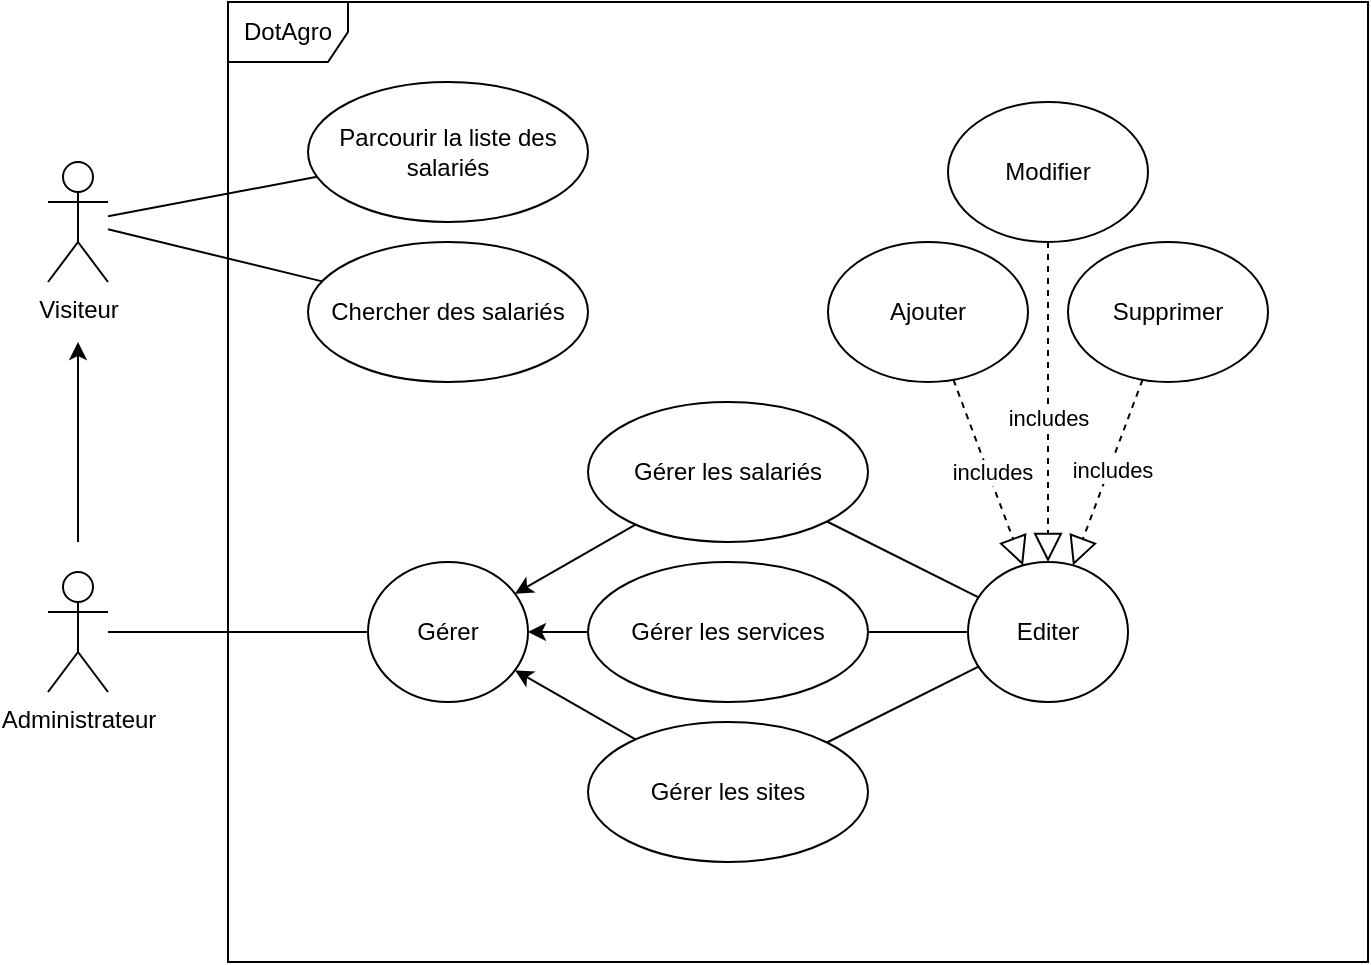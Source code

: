 <mxfile version="20.7.4" type="device"><diagram id="FTEe0YlC4lGSglfoHSPT" name="Page-1"><mxGraphModel dx="1036" dy="606" grid="1" gridSize="10" guides="1" tooltips="1" connect="1" arrows="1" fold="1" page="1" pageScale="1" pageWidth="827" pageHeight="1169" math="0" shadow="0"><root><mxCell id="0"/><mxCell id="1" parent="0"/><mxCell id="l06xFLuY74tTsUBjC4n4-1" value="Visiteur" style="shape=umlActor;verticalLabelPosition=bottom;verticalAlign=top;html=1;" parent="1" vertex="1"><mxGeometry x="150" y="200" width="30" height="60" as="geometry"/></mxCell><mxCell id="l06xFLuY74tTsUBjC4n4-3" value="DotAgro" style="shape=umlFrame;whiteSpace=wrap;html=1;" parent="1" vertex="1"><mxGeometry x="240" y="120" width="570" height="480" as="geometry"/></mxCell><mxCell id="l06xFLuY74tTsUBjC4n4-4" value="Parcourir la liste des salariés" style="ellipse;whiteSpace=wrap;html=1;" parent="1" vertex="1"><mxGeometry x="280" y="160" width="140" height="70" as="geometry"/></mxCell><mxCell id="l06xFLuY74tTsUBjC4n4-5" value="Chercher des salariés" style="ellipse;whiteSpace=wrap;html=1;" parent="1" vertex="1"><mxGeometry x="280" y="240" width="140" height="70" as="geometry"/></mxCell><mxCell id="l06xFLuY74tTsUBjC4n4-8" value="" style="endArrow=none;html=1;rounded=0;" parent="1" source="l06xFLuY74tTsUBjC4n4-1" target="l06xFLuY74tTsUBjC4n4-4" edge="1"><mxGeometry width="50" height="50" relative="1" as="geometry"><mxPoint x="120" y="400" as="sourcePoint"/><mxPoint x="170" y="350" as="targetPoint"/></mxGeometry></mxCell><mxCell id="l06xFLuY74tTsUBjC4n4-9" value="" style="endArrow=none;html=1;rounded=0;" parent="1" source="l06xFLuY74tTsUBjC4n4-1" target="l06xFLuY74tTsUBjC4n4-5" edge="1"><mxGeometry width="50" height="50" relative="1" as="geometry"><mxPoint x="150" y="430" as="sourcePoint"/><mxPoint x="200" y="380" as="targetPoint"/></mxGeometry></mxCell><mxCell id="l06xFLuY74tTsUBjC4n4-10" value="Gérer les salariés" style="ellipse;whiteSpace=wrap;html=1;" parent="1" vertex="1"><mxGeometry x="420" y="320" width="140" height="70" as="geometry"/></mxCell><mxCell id="l06xFLuY74tTsUBjC4n4-11" value="Gérer les sites" style="ellipse;whiteSpace=wrap;html=1;" parent="1" vertex="1"><mxGeometry x="420" y="480" width="140" height="70" as="geometry"/></mxCell><mxCell id="l06xFLuY74tTsUBjC4n4-12" value="Gérer les services" style="ellipse;whiteSpace=wrap;html=1;" parent="1" vertex="1"><mxGeometry x="420" y="400" width="140" height="70" as="geometry"/></mxCell><mxCell id="l06xFLuY74tTsUBjC4n4-13" value="Administrateur" style="shape=umlActor;verticalLabelPosition=bottom;verticalAlign=top;html=1;outlineConnect=0;" parent="1" vertex="1"><mxGeometry x="150" y="405" width="30" height="60" as="geometry"/></mxCell><mxCell id="l06xFLuY74tTsUBjC4n4-18" value="" style="endArrow=classic;html=1;rounded=0;" parent="1" edge="1"><mxGeometry width="50" height="50" relative="1" as="geometry"><mxPoint x="165" y="390" as="sourcePoint"/><mxPoint x="165" y="290" as="targetPoint"/></mxGeometry></mxCell><mxCell id="l06xFLuY74tTsUBjC4n4-19" value="Gérer" style="ellipse;whiteSpace=wrap;html=1;" parent="1" vertex="1"><mxGeometry x="310" y="400" width="80" height="70" as="geometry"/></mxCell><mxCell id="l06xFLuY74tTsUBjC4n4-20" value="Ajouter" style="ellipse;whiteSpace=wrap;html=1;" parent="1" vertex="1"><mxGeometry x="540" y="240" width="100" height="70" as="geometry"/></mxCell><mxCell id="l06xFLuY74tTsUBjC4n4-21" value="Modifier" style="ellipse;whiteSpace=wrap;html=1;" parent="1" vertex="1"><mxGeometry x="600" y="170" width="100" height="70" as="geometry"/></mxCell><mxCell id="l06xFLuY74tTsUBjC4n4-22" value="Supprimer" style="ellipse;whiteSpace=wrap;html=1;" parent="1" vertex="1"><mxGeometry x="660" y="240" width="100" height="70" as="geometry"/></mxCell><mxCell id="PNIRFvqUQgubtEbq8nJw-1" value="" style="endArrow=block;dashed=1;endFill=0;endSize=12;html=1;rounded=0;" parent="1" source="l06xFLuY74tTsUBjC4n4-20" target="PNIRFvqUQgubtEbq8nJw-11" edge="1"><mxGeometry width="160" relative="1" as="geometry"><mxPoint x="450" y="390" as="sourcePoint"/><mxPoint x="610" y="390" as="targetPoint"/></mxGeometry></mxCell><mxCell id="PNIRFvqUQgubtEbq8nJw-6" value="includes" style="edgeLabel;html=1;align=center;verticalAlign=middle;resizable=0;points=[];" parent="PNIRFvqUQgubtEbq8nJw-1" vertex="1" connectable="0"><mxGeometry x="-0.249" y="1" relative="1" as="geometry"><mxPoint x="5" y="11" as="offset"/></mxGeometry></mxCell><mxCell id="PNIRFvqUQgubtEbq8nJw-2" value="" style="endArrow=block;dashed=1;endFill=0;endSize=12;html=1;rounded=0;" parent="1" source="l06xFLuY74tTsUBjC4n4-21" target="PNIRFvqUQgubtEbq8nJw-11" edge="1"><mxGeometry width="160" relative="1" as="geometry"><mxPoint x="450" y="390" as="sourcePoint"/><mxPoint x="610" y="390" as="targetPoint"/></mxGeometry></mxCell><mxCell id="PNIRFvqUQgubtEbq8nJw-5" value="includes" style="edgeLabel;html=1;align=center;verticalAlign=middle;resizable=0;points=[];" parent="PNIRFvqUQgubtEbq8nJw-2" vertex="1" connectable="0"><mxGeometry x="-0.48" relative="1" as="geometry"><mxPoint y="46" as="offset"/></mxGeometry></mxCell><mxCell id="PNIRFvqUQgubtEbq8nJw-3" value="" style="endArrow=block;dashed=1;endFill=0;endSize=12;html=1;rounded=0;" parent="1" source="l06xFLuY74tTsUBjC4n4-22" target="PNIRFvqUQgubtEbq8nJw-11" edge="1"><mxGeometry width="160" relative="1" as="geometry"><mxPoint x="450" y="470" as="sourcePoint"/><mxPoint x="610" y="470" as="targetPoint"/></mxGeometry></mxCell><mxCell id="PNIRFvqUQgubtEbq8nJw-4" value="includes" style="edgeLabel;html=1;align=center;verticalAlign=middle;resizable=0;points=[];" parent="PNIRFvqUQgubtEbq8nJw-3" vertex="1" connectable="0"><mxGeometry x="0.302" relative="1" as="geometry"><mxPoint x="7" y="-15" as="offset"/></mxGeometry></mxCell><mxCell id="PNIRFvqUQgubtEbq8nJw-7" value="" style="endArrow=classic;html=1;rounded=0;" parent="1" source="l06xFLuY74tTsUBjC4n4-10" target="l06xFLuY74tTsUBjC4n4-19" edge="1"><mxGeometry width="50" height="50" relative="1" as="geometry"><mxPoint x="440" y="440" as="sourcePoint"/><mxPoint x="490" y="390" as="targetPoint"/></mxGeometry></mxCell><mxCell id="PNIRFvqUQgubtEbq8nJw-8" value="" style="endArrow=classic;html=1;rounded=0;" parent="1" source="l06xFLuY74tTsUBjC4n4-11" target="l06xFLuY74tTsUBjC4n4-19" edge="1"><mxGeometry width="50" height="50" relative="1" as="geometry"><mxPoint x="440" y="440" as="sourcePoint"/><mxPoint x="490" y="390" as="targetPoint"/></mxGeometry></mxCell><mxCell id="PNIRFvqUQgubtEbq8nJw-9" value="" style="endArrow=classic;html=1;rounded=0;" parent="1" source="l06xFLuY74tTsUBjC4n4-12" target="l06xFLuY74tTsUBjC4n4-19" edge="1"><mxGeometry width="50" height="50" relative="1" as="geometry"><mxPoint x="440" y="440" as="sourcePoint"/><mxPoint x="490" y="390" as="targetPoint"/></mxGeometry></mxCell><mxCell id="PNIRFvqUQgubtEbq8nJw-10" value="" style="endArrow=none;html=1;rounded=0;" parent="1" source="l06xFLuY74tTsUBjC4n4-13" target="l06xFLuY74tTsUBjC4n4-19" edge="1"><mxGeometry width="50" height="50" relative="1" as="geometry"><mxPoint x="440" y="440" as="sourcePoint"/><mxPoint x="490" y="390" as="targetPoint"/></mxGeometry></mxCell><mxCell id="PNIRFvqUQgubtEbq8nJw-11" value="Editer" style="ellipse;whiteSpace=wrap;html=1;" parent="1" vertex="1"><mxGeometry x="610" y="400" width="80" height="70" as="geometry"/></mxCell><mxCell id="PNIRFvqUQgubtEbq8nJw-12" value="" style="endArrow=none;html=1;rounded=0;" parent="1" source="l06xFLuY74tTsUBjC4n4-10" target="PNIRFvqUQgubtEbq8nJw-11" edge="1"><mxGeometry width="50" height="50" relative="1" as="geometry"><mxPoint x="420" y="370" as="sourcePoint"/><mxPoint x="470" y="320" as="targetPoint"/></mxGeometry></mxCell><mxCell id="PNIRFvqUQgubtEbq8nJw-13" value="" style="endArrow=none;html=1;rounded=0;" parent="1" source="l06xFLuY74tTsUBjC4n4-12" target="PNIRFvqUQgubtEbq8nJw-11" edge="1"><mxGeometry width="50" height="50" relative="1" as="geometry"><mxPoint x="420" y="370" as="sourcePoint"/><mxPoint x="470" y="320" as="targetPoint"/></mxGeometry></mxCell><mxCell id="PNIRFvqUQgubtEbq8nJw-14" value="" style="endArrow=none;html=1;rounded=0;" parent="1" source="l06xFLuY74tTsUBjC4n4-11" target="PNIRFvqUQgubtEbq8nJw-11" edge="1"><mxGeometry width="50" height="50" relative="1" as="geometry"><mxPoint x="420" y="370" as="sourcePoint"/><mxPoint x="470" y="320" as="targetPoint"/></mxGeometry></mxCell></root></mxGraphModel></diagram></mxfile>